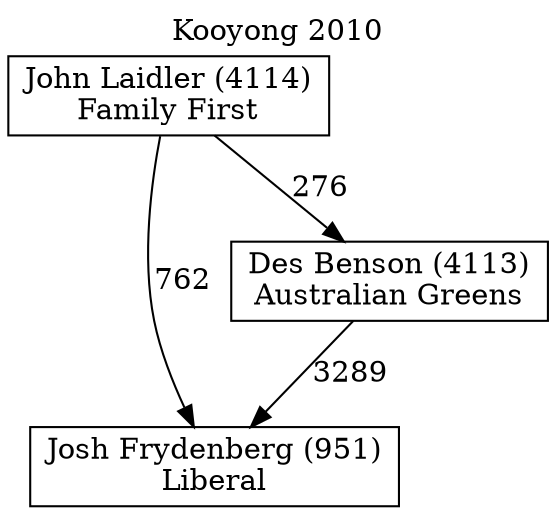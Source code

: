 // House preference flow
digraph "Josh Frydenberg (951)_Kooyong_2010" {
	graph [label="Kooyong 2010" labelloc=t mclimit=10]
	node [shape=box]
	"Josh Frydenberg (951)" [label="Josh Frydenberg (951)
Liberal"]
	"Des Benson (4113)" [label="Des Benson (4113)
Australian Greens"]
	"John Laidler (4114)" [label="John Laidler (4114)
Family First"]
	"Des Benson (4113)" -> "Josh Frydenberg (951)" [label=3289]
	"John Laidler (4114)" -> "Des Benson (4113)" [label=276]
	"John Laidler (4114)" -> "Josh Frydenberg (951)" [label=762]
}
